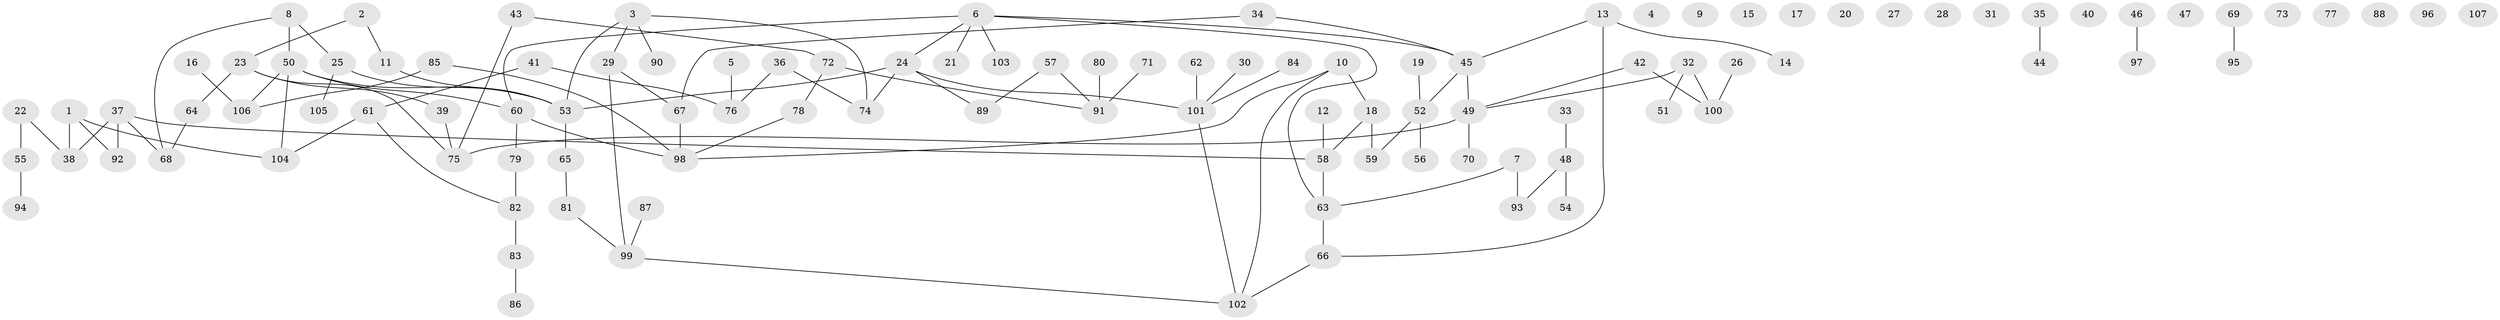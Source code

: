 // Generated by graph-tools (version 1.1) at 2025/12/03/09/25 04:12:54]
// undirected, 107 vertices, 112 edges
graph export_dot {
graph [start="1"]
  node [color=gray90,style=filled];
  1;
  2;
  3;
  4;
  5;
  6;
  7;
  8;
  9;
  10;
  11;
  12;
  13;
  14;
  15;
  16;
  17;
  18;
  19;
  20;
  21;
  22;
  23;
  24;
  25;
  26;
  27;
  28;
  29;
  30;
  31;
  32;
  33;
  34;
  35;
  36;
  37;
  38;
  39;
  40;
  41;
  42;
  43;
  44;
  45;
  46;
  47;
  48;
  49;
  50;
  51;
  52;
  53;
  54;
  55;
  56;
  57;
  58;
  59;
  60;
  61;
  62;
  63;
  64;
  65;
  66;
  67;
  68;
  69;
  70;
  71;
  72;
  73;
  74;
  75;
  76;
  77;
  78;
  79;
  80;
  81;
  82;
  83;
  84;
  85;
  86;
  87;
  88;
  89;
  90;
  91;
  92;
  93;
  94;
  95;
  96;
  97;
  98;
  99;
  100;
  101;
  102;
  103;
  104;
  105;
  106;
  107;
  1 -- 38;
  1 -- 92;
  1 -- 104;
  2 -- 11;
  2 -- 23;
  3 -- 29;
  3 -- 53;
  3 -- 74;
  3 -- 90;
  5 -- 76;
  6 -- 21;
  6 -- 24;
  6 -- 45;
  6 -- 60;
  6 -- 63;
  6 -- 103;
  7 -- 63;
  7 -- 93;
  8 -- 25;
  8 -- 50;
  8 -- 68;
  10 -- 18;
  10 -- 98;
  10 -- 102;
  11 -- 53;
  12 -- 58;
  13 -- 14;
  13 -- 45;
  13 -- 66;
  16 -- 106;
  18 -- 58;
  18 -- 59;
  19 -- 52;
  22 -- 38;
  22 -- 55;
  23 -- 39;
  23 -- 64;
  23 -- 75;
  24 -- 53;
  24 -- 74;
  24 -- 89;
  24 -- 101;
  25 -- 53;
  25 -- 105;
  26 -- 100;
  29 -- 67;
  29 -- 99;
  30 -- 101;
  32 -- 49;
  32 -- 51;
  32 -- 100;
  33 -- 48;
  34 -- 45;
  34 -- 67;
  35 -- 44;
  36 -- 74;
  36 -- 76;
  37 -- 38;
  37 -- 58;
  37 -- 68;
  37 -- 92;
  39 -- 75;
  41 -- 61;
  41 -- 76;
  42 -- 49;
  42 -- 100;
  43 -- 72;
  43 -- 75;
  45 -- 49;
  45 -- 52;
  46 -- 97;
  48 -- 54;
  48 -- 93;
  49 -- 70;
  49 -- 75;
  50 -- 53;
  50 -- 60;
  50 -- 104;
  50 -- 106;
  52 -- 56;
  52 -- 59;
  53 -- 65;
  55 -- 94;
  57 -- 89;
  57 -- 91;
  58 -- 63;
  60 -- 79;
  60 -- 98;
  61 -- 82;
  61 -- 104;
  62 -- 101;
  63 -- 66;
  64 -- 68;
  65 -- 81;
  66 -- 102;
  67 -- 98;
  69 -- 95;
  71 -- 91;
  72 -- 78;
  72 -- 91;
  78 -- 98;
  79 -- 82;
  80 -- 91;
  81 -- 99;
  82 -- 83;
  83 -- 86;
  84 -- 101;
  85 -- 98;
  85 -- 106;
  87 -- 99;
  99 -- 102;
  101 -- 102;
}
